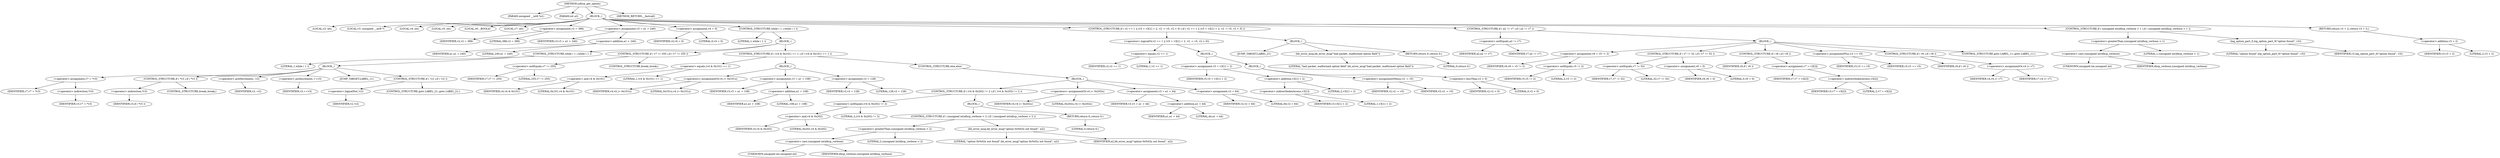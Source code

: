 digraph udhcp_get_option {  
"1000107" [label = "(METHOD,udhcp_get_option)" ]
"1000108" [label = "(PARAM,unsigned __int8 *a1)" ]
"1000109" [label = "(PARAM,int a2)" ]
"1000110" [label = "(BLOCK,,)" ]
"1000111" [label = "(LOCAL,v2: int)" ]
"1000112" [label = "(LOCAL,v3: unsigned __int8 *)" ]
"1000113" [label = "(LOCAL,v4: int)" ]
"1000114" [label = "(LOCAL,v5: int)" ]
"1000115" [label = "(LOCAL,v6: _BOOL4)" ]
"1000116" [label = "(LOCAL,v7: int)" ]
"1000117" [label = "(<operator>.assignment,v2 = 388)" ]
"1000118" [label = "(IDENTIFIER,v2,v2 = 388)" ]
"1000119" [label = "(LITERAL,388,v2 = 388)" ]
"1000120" [label = "(<operator>.assignment,v3 = a1 + 240)" ]
"1000121" [label = "(IDENTIFIER,v3,v3 = a1 + 240)" ]
"1000122" [label = "(<operator>.addition,a1 + 240)" ]
"1000123" [label = "(IDENTIFIER,a1,a1 + 240)" ]
"1000124" [label = "(LITERAL,240,a1 + 240)" ]
"1000125" [label = "(<operator>.assignment,v4 = 0)" ]
"1000126" [label = "(IDENTIFIER,v4,v4 = 0)" ]
"1000127" [label = "(LITERAL,0,v4 = 0)" ]
"1000128" [label = "(CONTROL_STRUCTURE,while ( 1 ),while ( 1 ))" ]
"1000129" [label = "(LITERAL,1,while ( 1 ))" ]
"1000130" [label = "(BLOCK,,)" ]
"1000131" [label = "(CONTROL_STRUCTURE,while ( 1 ),while ( 1 ))" ]
"1000132" [label = "(LITERAL,1,while ( 1 ))" ]
"1000133" [label = "(BLOCK,,)" ]
"1000134" [label = "(<operator>.assignment,v7 = *v3)" ]
"1000135" [label = "(IDENTIFIER,v7,v7 = *v3)" ]
"1000136" [label = "(<operator>.indirection,*v3)" ]
"1000137" [label = "(IDENTIFIER,v3,v7 = *v3)" ]
"1000138" [label = "(CONTROL_STRUCTURE,if ( *v3 ),if ( *v3 ))" ]
"1000139" [label = "(<operator>.indirection,*v3)" ]
"1000140" [label = "(IDENTIFIER,v3,if ( *v3 ))" ]
"1000141" [label = "(CONTROL_STRUCTURE,break;,break;)" ]
"1000142" [label = "(<operator>.preDecrement,--v2)" ]
"1000143" [label = "(IDENTIFIER,v2,--v2)" ]
"1000144" [label = "(<operator>.preIncrement,++v3)" ]
"1000145" [label = "(IDENTIFIER,v3,++v3)" ]
"1000146" [label = "(JUMP_TARGET,LABEL_11)" ]
"1000147" [label = "(CONTROL_STRUCTURE,if ( !v2 ),if ( !v2 ))" ]
"1000148" [label = "(<operator>.logicalNot,!v2)" ]
"1000149" [label = "(IDENTIFIER,v2,!v2)" ]
"1000150" [label = "(CONTROL_STRUCTURE,goto LABEL_21;,goto LABEL_21;)" ]
"1000151" [label = "(CONTROL_STRUCTURE,if ( v7 != 255 ),if ( v7 != 255 ))" ]
"1000152" [label = "(<operator>.notEquals,v7 != 255)" ]
"1000153" [label = "(IDENTIFIER,v7,v7 != 255)" ]
"1000154" [label = "(LITERAL,255,v7 != 255)" ]
"1000155" [label = "(CONTROL_STRUCTURE,break;,break;)" ]
"1000156" [label = "(CONTROL_STRUCTURE,if ( (v4 & 0x101) == 1 ),if ( (v4 & 0x101) == 1 ))" ]
"1000157" [label = "(<operator>.equals,(v4 & 0x101) == 1)" ]
"1000158" [label = "(<operator>.and,v4 & 0x101)" ]
"1000159" [label = "(IDENTIFIER,v4,v4 & 0x101)" ]
"1000160" [label = "(LITERAL,0x101,v4 & 0x101)" ]
"1000161" [label = "(LITERAL,1,(v4 & 0x101) == 1)" ]
"1000162" [label = "(BLOCK,,)" ]
"1000163" [label = "(<operators>.assignmentOr,v4 |= 0x101u)" ]
"1000164" [label = "(IDENTIFIER,v4,v4 |= 0x101u)" ]
"1000165" [label = "(LITERAL,0x101u,v4 |= 0x101u)" ]
"1000166" [label = "(<operator>.assignment,v3 = a1 + 108)" ]
"1000167" [label = "(IDENTIFIER,v3,v3 = a1 + 108)" ]
"1000168" [label = "(<operator>.addition,a1 + 108)" ]
"1000169" [label = "(IDENTIFIER,a1,a1 + 108)" ]
"1000170" [label = "(LITERAL,108,a1 + 108)" ]
"1000171" [label = "(<operator>.assignment,v2 = 128)" ]
"1000172" [label = "(IDENTIFIER,v2,v2 = 128)" ]
"1000173" [label = "(LITERAL,128,v2 = 128)" ]
"1000174" [label = "(CONTROL_STRUCTURE,else,else)" ]
"1000175" [label = "(BLOCK,,)" ]
"1000176" [label = "(CONTROL_STRUCTURE,if ( (v4 & 0x202) != 2 ),if ( (v4 & 0x202) != 2 ))" ]
"1000177" [label = "(<operator>.notEquals,(v4 & 0x202) != 2)" ]
"1000178" [label = "(<operator>.and,v4 & 0x202)" ]
"1000179" [label = "(IDENTIFIER,v4,v4 & 0x202)" ]
"1000180" [label = "(LITERAL,0x202,v4 & 0x202)" ]
"1000181" [label = "(LITERAL,2,(v4 & 0x202) != 2)" ]
"1000182" [label = "(BLOCK,,)" ]
"1000183" [label = "(CONTROL_STRUCTURE,if ( (unsigned int)dhcp_verbose > 2 ),if ( (unsigned int)dhcp_verbose > 2 ))" ]
"1000184" [label = "(<operator>.greaterThan,(unsigned int)dhcp_verbose > 2)" ]
"1000185" [label = "(<operator>.cast,(unsigned int)dhcp_verbose)" ]
"1000186" [label = "(UNKNOWN,unsigned int,unsigned int)" ]
"1000187" [label = "(IDENTIFIER,dhcp_verbose,(unsigned int)dhcp_verbose)" ]
"1000188" [label = "(LITERAL,2,(unsigned int)dhcp_verbose > 2)" ]
"1000189" [label = "(bb_error_msg,bb_error_msg(\"option 0x%02x not found\", a2))" ]
"1000190" [label = "(LITERAL,\"option 0x%02x not found\",bb_error_msg(\"option 0x%02x not found\", a2))" ]
"1000191" [label = "(IDENTIFIER,a2,bb_error_msg(\"option 0x%02x not found\", a2))" ]
"1000192" [label = "(RETURN,return 0;,return 0;)" ]
"1000193" [label = "(LITERAL,0,return 0;)" ]
"1000194" [label = "(<operators>.assignmentOr,v4 |= 0x202u)" ]
"1000195" [label = "(IDENTIFIER,v4,v4 |= 0x202u)" ]
"1000196" [label = "(LITERAL,0x202u,v4 |= 0x202u)" ]
"1000197" [label = "(<operator>.assignment,v3 = a1 + 44)" ]
"1000198" [label = "(IDENTIFIER,v3,v3 = a1 + 44)" ]
"1000199" [label = "(<operator>.addition,a1 + 44)" ]
"1000200" [label = "(IDENTIFIER,a1,a1 + 44)" ]
"1000201" [label = "(LITERAL,44,a1 + 44)" ]
"1000202" [label = "(<operator>.assignment,v2 = 64)" ]
"1000203" [label = "(IDENTIFIER,v2,v2 = 64)" ]
"1000204" [label = "(LITERAL,64,v2 = 64)" ]
"1000205" [label = "(CONTROL_STRUCTURE,if ( v2 == 1 || (v5 = v3[1] + 2, v2 -= v5, v2 < 0) ),if ( v2 == 1 || (v5 = v3[1] + 2, v2 -= v5, v2 < 0) ))" ]
"1000206" [label = "(<operator>.logicalOr,v2 == 1 || (v5 = v3[1] + 2, v2 -= v5, v2 < 0))" ]
"1000207" [label = "(<operator>.equals,v2 == 1)" ]
"1000208" [label = "(IDENTIFIER,v2,v2 == 1)" ]
"1000209" [label = "(LITERAL,1,v2 == 1)" ]
"1000210" [label = "(BLOCK,,)" ]
"1000211" [label = "(<operator>.assignment,v5 = v3[1] + 2)" ]
"1000212" [label = "(IDENTIFIER,v5,v5 = v3[1] + 2)" ]
"1000213" [label = "(<operator>.addition,v3[1] + 2)" ]
"1000214" [label = "(<operator>.indirectIndexAccess,v3[1])" ]
"1000215" [label = "(IDENTIFIER,v3,v3[1] + 2)" ]
"1000216" [label = "(LITERAL,1,v3[1] + 2)" ]
"1000217" [label = "(LITERAL,2,v3[1] + 2)" ]
"1000218" [label = "(BLOCK,,)" ]
"1000219" [label = "(<operator>.assignmentMinus,v2 -= v5)" ]
"1000220" [label = "(IDENTIFIER,v2,v2 -= v5)" ]
"1000221" [label = "(IDENTIFIER,v5,v2 -= v5)" ]
"1000222" [label = "(<operator>.lessThan,v2 < 0)" ]
"1000223" [label = "(IDENTIFIER,v2,v2 < 0)" ]
"1000224" [label = "(LITERAL,0,v2 < 0)" ]
"1000225" [label = "(BLOCK,,)" ]
"1000226" [label = "(JUMP_TARGET,LABEL_21)" ]
"1000227" [label = "(bb_error_msg,bb_error_msg(\"bad packet, malformed option field\"))" ]
"1000228" [label = "(LITERAL,\"bad packet, malformed option field\",bb_error_msg(\"bad packet, malformed option field\"))" ]
"1000229" [label = "(RETURN,return 0;,return 0;)" ]
"1000230" [label = "(LITERAL,0,return 0;)" ]
"1000231" [label = "(CONTROL_STRUCTURE,if ( a2 != v7 ),if ( a2 != v7 ))" ]
"1000232" [label = "(<operator>.notEquals,a2 != v7)" ]
"1000233" [label = "(IDENTIFIER,a2,a2 != v7)" ]
"1000234" [label = "(IDENTIFIER,v7,a2 != v7)" ]
"1000235" [label = "(BLOCK,,)" ]
"1000236" [label = "(<operator>.assignment,v6 = v5 != 2)" ]
"1000237" [label = "(IDENTIFIER,v6,v6 = v5 != 2)" ]
"1000238" [label = "(<operator>.notEquals,v5 != 2)" ]
"1000239" [label = "(IDENTIFIER,v5,v5 != 2)" ]
"1000240" [label = "(LITERAL,2,v5 != 2)" ]
"1000241" [label = "(CONTROL_STRUCTURE,if ( v7 != 52 ),if ( v7 != 52 ))" ]
"1000242" [label = "(<operator>.notEquals,v7 != 52)" ]
"1000243" [label = "(IDENTIFIER,v7,v7 != 52)" ]
"1000244" [label = "(LITERAL,52,v7 != 52)" ]
"1000245" [label = "(<operator>.assignment,v6 = 0)" ]
"1000246" [label = "(IDENTIFIER,v6,v6 = 0)" ]
"1000247" [label = "(LITERAL,0,v6 = 0)" ]
"1000248" [label = "(CONTROL_STRUCTURE,if ( v6 ),if ( v6 ))" ]
"1000249" [label = "(IDENTIFIER,v6,if ( v6 ))" ]
"1000250" [label = "(<operator>.assignment,v7 = v3[2])" ]
"1000251" [label = "(IDENTIFIER,v7,v7 = v3[2])" ]
"1000252" [label = "(<operator>.indirectIndexAccess,v3[2])" ]
"1000253" [label = "(IDENTIFIER,v3,v7 = v3[2])" ]
"1000254" [label = "(LITERAL,2,v7 = v3[2])" ]
"1000255" [label = "(<operator>.assignmentPlus,v3 += v5)" ]
"1000256" [label = "(IDENTIFIER,v3,v3 += v5)" ]
"1000257" [label = "(IDENTIFIER,v5,v3 += v5)" ]
"1000258" [label = "(CONTROL_STRUCTURE,if ( v6 ),if ( v6 ))" ]
"1000259" [label = "(IDENTIFIER,v6,if ( v6 ))" ]
"1000260" [label = "(<operators>.assignmentOr,v4 |= v7)" ]
"1000261" [label = "(IDENTIFIER,v4,v4 |= v7)" ]
"1000262" [label = "(IDENTIFIER,v7,v4 |= v7)" ]
"1000263" [label = "(CONTROL_STRUCTURE,goto LABEL_11;,goto LABEL_11;)" ]
"1000264" [label = "(CONTROL_STRUCTURE,if ( (unsigned int)dhcp_verbose > 1 ),if ( (unsigned int)dhcp_verbose > 1 ))" ]
"1000265" [label = "(<operator>.greaterThan,(unsigned int)dhcp_verbose > 1)" ]
"1000266" [label = "(<operator>.cast,(unsigned int)dhcp_verbose)" ]
"1000267" [label = "(UNKNOWN,unsigned int,unsigned int)" ]
"1000268" [label = "(IDENTIFIER,dhcp_verbose,(unsigned int)dhcp_verbose)" ]
"1000269" [label = "(LITERAL,1,(unsigned int)dhcp_verbose > 1)" ]
"1000270" [label = "(log_option_part_0,log_option_part_0(\"option found\", v3))" ]
"1000271" [label = "(LITERAL,\"option found\",log_option_part_0(\"option found\", v3))" ]
"1000272" [label = "(IDENTIFIER,v3,log_option_part_0(\"option found\", v3))" ]
"1000273" [label = "(RETURN,return v3 + 2;,return v3 + 2;)" ]
"1000274" [label = "(<operator>.addition,v3 + 2)" ]
"1000275" [label = "(IDENTIFIER,v3,v3 + 2)" ]
"1000276" [label = "(LITERAL,2,v3 + 2)" ]
"1000277" [label = "(METHOD_RETURN,__fastcall)" ]
  "1000107" -> "1000108" 
  "1000107" -> "1000109" 
  "1000107" -> "1000110" 
  "1000107" -> "1000277" 
  "1000110" -> "1000111" 
  "1000110" -> "1000112" 
  "1000110" -> "1000113" 
  "1000110" -> "1000114" 
  "1000110" -> "1000115" 
  "1000110" -> "1000116" 
  "1000110" -> "1000117" 
  "1000110" -> "1000120" 
  "1000110" -> "1000125" 
  "1000110" -> "1000128" 
  "1000110" -> "1000205" 
  "1000110" -> "1000231" 
  "1000110" -> "1000264" 
  "1000110" -> "1000273" 
  "1000117" -> "1000118" 
  "1000117" -> "1000119" 
  "1000120" -> "1000121" 
  "1000120" -> "1000122" 
  "1000122" -> "1000123" 
  "1000122" -> "1000124" 
  "1000125" -> "1000126" 
  "1000125" -> "1000127" 
  "1000128" -> "1000129" 
  "1000128" -> "1000130" 
  "1000130" -> "1000131" 
  "1000130" -> "1000151" 
  "1000130" -> "1000156" 
  "1000131" -> "1000132" 
  "1000131" -> "1000133" 
  "1000133" -> "1000134" 
  "1000133" -> "1000138" 
  "1000133" -> "1000142" 
  "1000133" -> "1000144" 
  "1000133" -> "1000146" 
  "1000133" -> "1000147" 
  "1000134" -> "1000135" 
  "1000134" -> "1000136" 
  "1000136" -> "1000137" 
  "1000138" -> "1000139" 
  "1000138" -> "1000141" 
  "1000139" -> "1000140" 
  "1000142" -> "1000143" 
  "1000144" -> "1000145" 
  "1000147" -> "1000148" 
  "1000147" -> "1000150" 
  "1000148" -> "1000149" 
  "1000151" -> "1000152" 
  "1000151" -> "1000155" 
  "1000152" -> "1000153" 
  "1000152" -> "1000154" 
  "1000156" -> "1000157" 
  "1000156" -> "1000162" 
  "1000156" -> "1000174" 
  "1000157" -> "1000158" 
  "1000157" -> "1000161" 
  "1000158" -> "1000159" 
  "1000158" -> "1000160" 
  "1000162" -> "1000163" 
  "1000162" -> "1000166" 
  "1000162" -> "1000171" 
  "1000163" -> "1000164" 
  "1000163" -> "1000165" 
  "1000166" -> "1000167" 
  "1000166" -> "1000168" 
  "1000168" -> "1000169" 
  "1000168" -> "1000170" 
  "1000171" -> "1000172" 
  "1000171" -> "1000173" 
  "1000174" -> "1000175" 
  "1000175" -> "1000176" 
  "1000175" -> "1000194" 
  "1000175" -> "1000197" 
  "1000175" -> "1000202" 
  "1000176" -> "1000177" 
  "1000176" -> "1000182" 
  "1000177" -> "1000178" 
  "1000177" -> "1000181" 
  "1000178" -> "1000179" 
  "1000178" -> "1000180" 
  "1000182" -> "1000183" 
  "1000182" -> "1000192" 
  "1000183" -> "1000184" 
  "1000183" -> "1000189" 
  "1000184" -> "1000185" 
  "1000184" -> "1000188" 
  "1000185" -> "1000186" 
  "1000185" -> "1000187" 
  "1000189" -> "1000190" 
  "1000189" -> "1000191" 
  "1000192" -> "1000193" 
  "1000194" -> "1000195" 
  "1000194" -> "1000196" 
  "1000197" -> "1000198" 
  "1000197" -> "1000199" 
  "1000199" -> "1000200" 
  "1000199" -> "1000201" 
  "1000202" -> "1000203" 
  "1000202" -> "1000204" 
  "1000205" -> "1000206" 
  "1000205" -> "1000225" 
  "1000206" -> "1000207" 
  "1000206" -> "1000210" 
  "1000207" -> "1000208" 
  "1000207" -> "1000209" 
  "1000210" -> "1000211" 
  "1000210" -> "1000218" 
  "1000211" -> "1000212" 
  "1000211" -> "1000213" 
  "1000213" -> "1000214" 
  "1000213" -> "1000217" 
  "1000214" -> "1000215" 
  "1000214" -> "1000216" 
  "1000218" -> "1000219" 
  "1000218" -> "1000222" 
  "1000219" -> "1000220" 
  "1000219" -> "1000221" 
  "1000222" -> "1000223" 
  "1000222" -> "1000224" 
  "1000225" -> "1000226" 
  "1000225" -> "1000227" 
  "1000225" -> "1000229" 
  "1000227" -> "1000228" 
  "1000229" -> "1000230" 
  "1000231" -> "1000232" 
  "1000231" -> "1000235" 
  "1000232" -> "1000233" 
  "1000232" -> "1000234" 
  "1000235" -> "1000236" 
  "1000235" -> "1000241" 
  "1000235" -> "1000248" 
  "1000235" -> "1000255" 
  "1000235" -> "1000258" 
  "1000235" -> "1000263" 
  "1000236" -> "1000237" 
  "1000236" -> "1000238" 
  "1000238" -> "1000239" 
  "1000238" -> "1000240" 
  "1000241" -> "1000242" 
  "1000241" -> "1000245" 
  "1000242" -> "1000243" 
  "1000242" -> "1000244" 
  "1000245" -> "1000246" 
  "1000245" -> "1000247" 
  "1000248" -> "1000249" 
  "1000248" -> "1000250" 
  "1000250" -> "1000251" 
  "1000250" -> "1000252" 
  "1000252" -> "1000253" 
  "1000252" -> "1000254" 
  "1000255" -> "1000256" 
  "1000255" -> "1000257" 
  "1000258" -> "1000259" 
  "1000258" -> "1000260" 
  "1000260" -> "1000261" 
  "1000260" -> "1000262" 
  "1000264" -> "1000265" 
  "1000264" -> "1000270" 
  "1000265" -> "1000266" 
  "1000265" -> "1000269" 
  "1000266" -> "1000267" 
  "1000266" -> "1000268" 
  "1000270" -> "1000271" 
  "1000270" -> "1000272" 
  "1000273" -> "1000274" 
  "1000274" -> "1000275" 
  "1000274" -> "1000276" 
}
